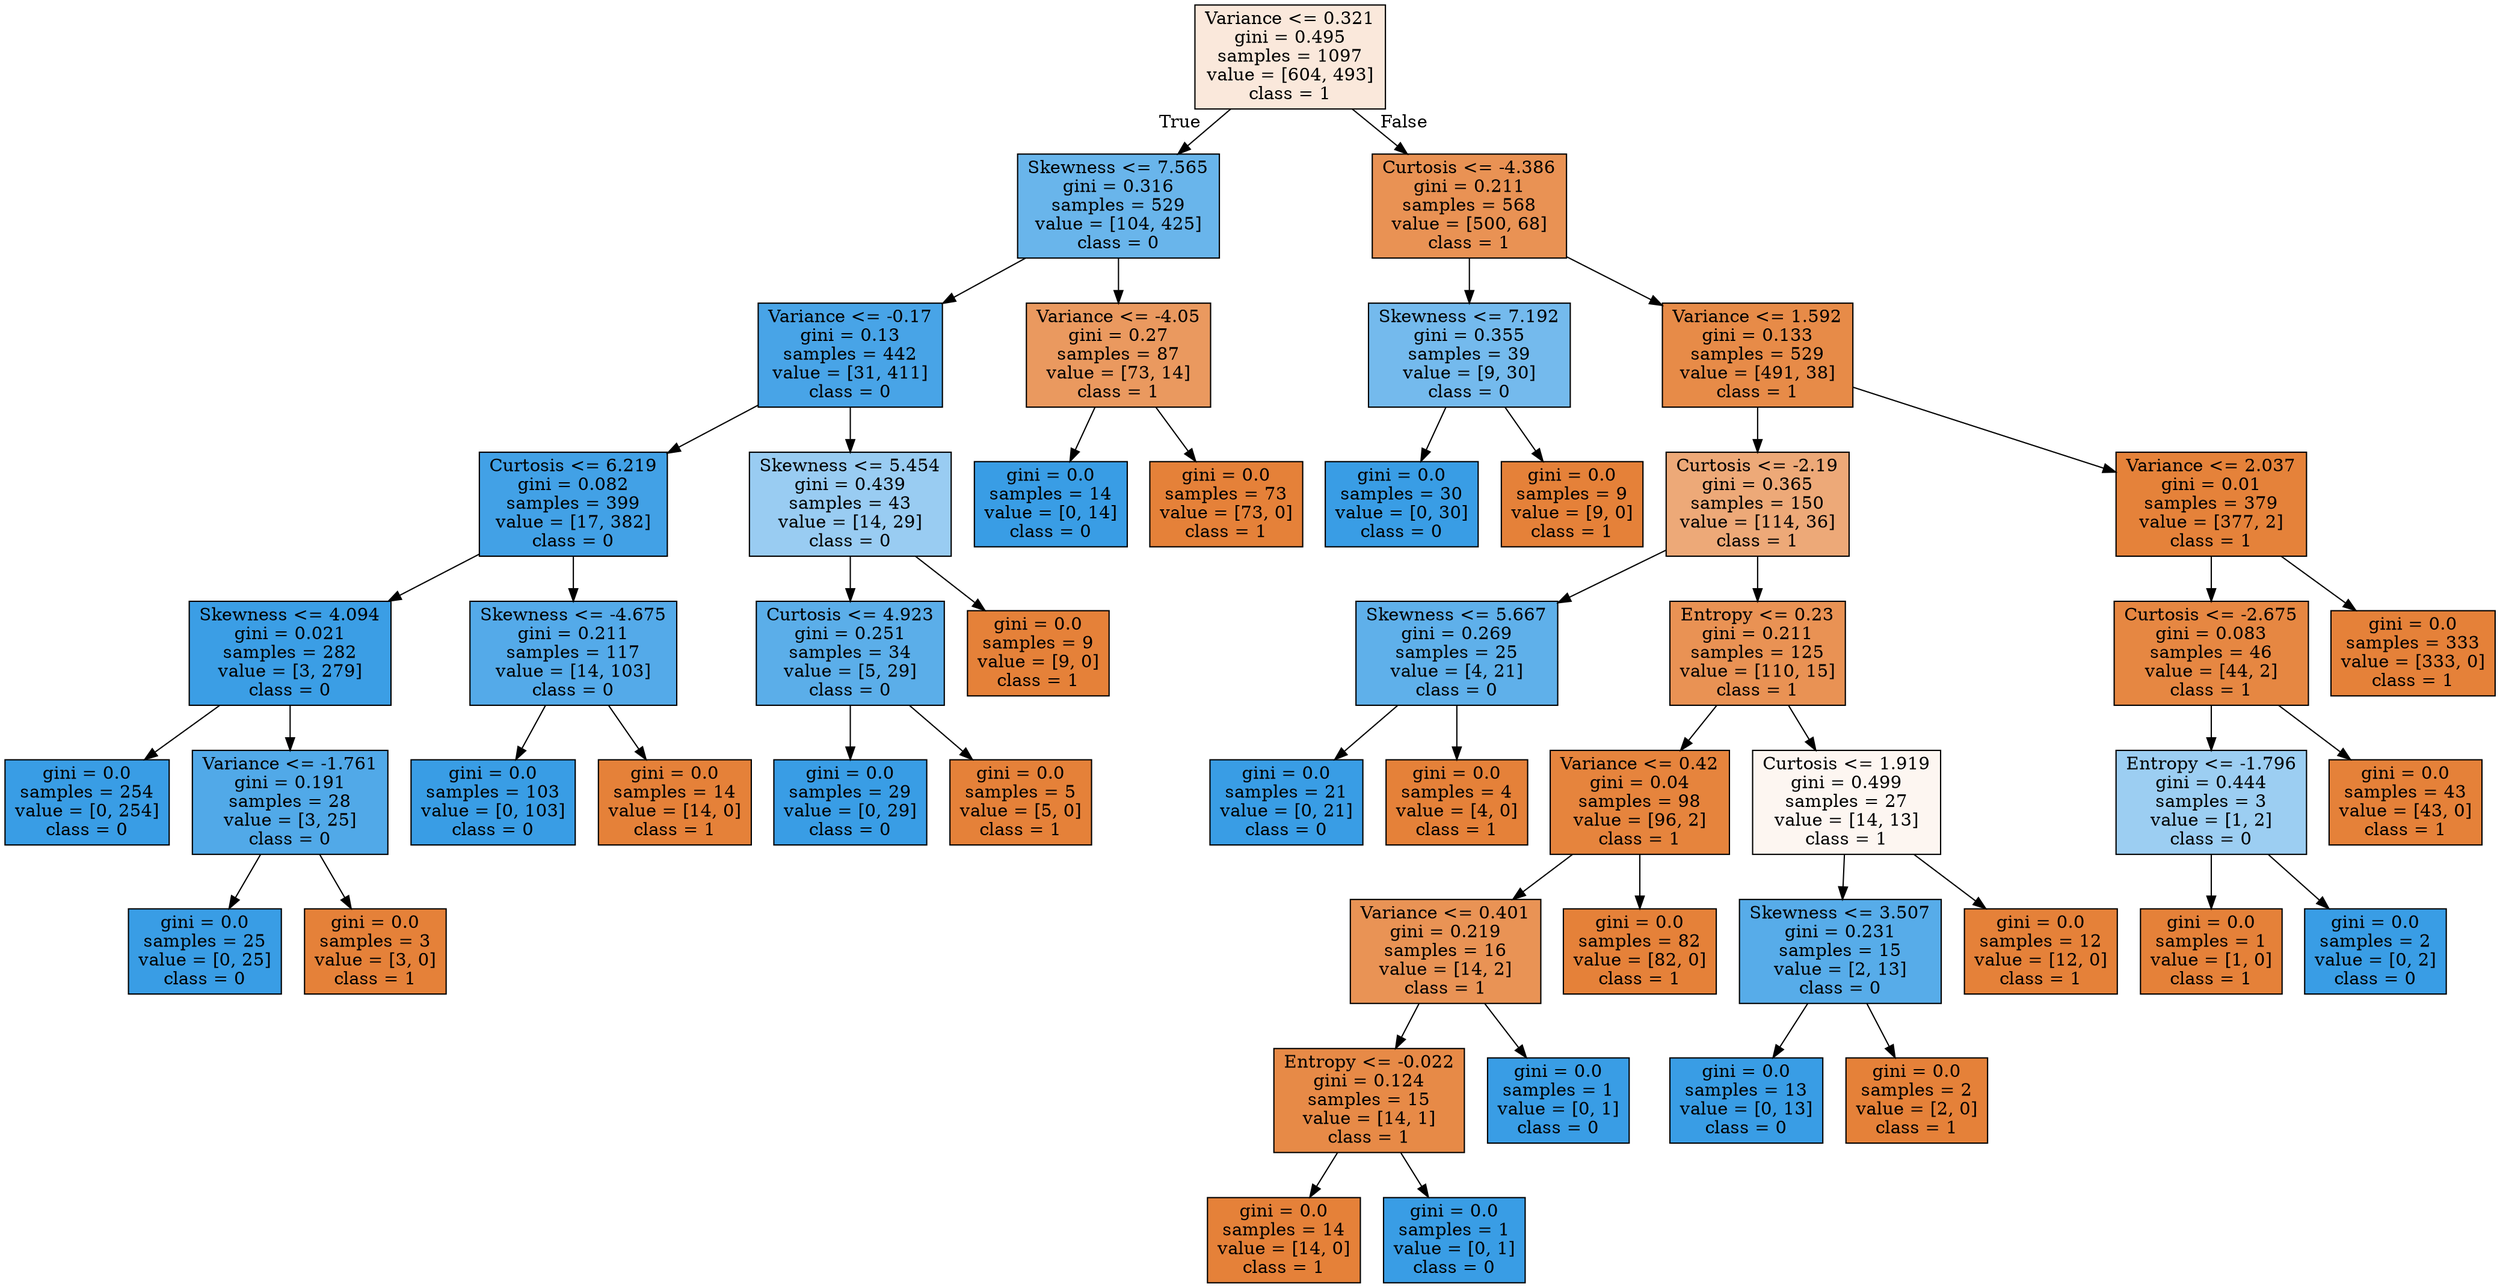 digraph Tree {
node [shape=box, style="filled", color="black"] ;
0 [label="Variance <= 0.321\ngini = 0.495\nsamples = 1097\nvalue = [604, 493]\nclass = 1", fillcolor="#fae8db"] ;
1 [label="Skewness <= 7.565\ngini = 0.316\nsamples = 529\nvalue = [104, 425]\nclass = 0", fillcolor="#69b5eb"] ;
0 -> 1 [labeldistance=2.5, labelangle=45, headlabel="True"] ;
2 [label="Variance <= -0.17\ngini = 0.13\nsamples = 442\nvalue = [31, 411]\nclass = 0", fillcolor="#48a4e7"] ;
1 -> 2 ;
3 [label="Curtosis <= 6.219\ngini = 0.082\nsamples = 399\nvalue = [17, 382]\nclass = 0", fillcolor="#42a1e6"] ;
2 -> 3 ;
4 [label="Skewness <= 4.094\ngini = 0.021\nsamples = 282\nvalue = [3, 279]\nclass = 0", fillcolor="#3b9ee5"] ;
3 -> 4 ;
5 [label="gini = 0.0\nsamples = 254\nvalue = [0, 254]\nclass = 0", fillcolor="#399de5"] ;
4 -> 5 ;
6 [label="Variance <= -1.761\ngini = 0.191\nsamples = 28\nvalue = [3, 25]\nclass = 0", fillcolor="#51a9e8"] ;
4 -> 6 ;
7 [label="gini = 0.0\nsamples = 25\nvalue = [0, 25]\nclass = 0", fillcolor="#399de5"] ;
6 -> 7 ;
8 [label="gini = 0.0\nsamples = 3\nvalue = [3, 0]\nclass = 1", fillcolor="#e58139"] ;
6 -> 8 ;
9 [label="Skewness <= -4.675\ngini = 0.211\nsamples = 117\nvalue = [14, 103]\nclass = 0", fillcolor="#54aae9"] ;
3 -> 9 ;
10 [label="gini = 0.0\nsamples = 103\nvalue = [0, 103]\nclass = 0", fillcolor="#399de5"] ;
9 -> 10 ;
11 [label="gini = 0.0\nsamples = 14\nvalue = [14, 0]\nclass = 1", fillcolor="#e58139"] ;
9 -> 11 ;
12 [label="Skewness <= 5.454\ngini = 0.439\nsamples = 43\nvalue = [14, 29]\nclass = 0", fillcolor="#99ccf2"] ;
2 -> 12 ;
13 [label="Curtosis <= 4.923\ngini = 0.251\nsamples = 34\nvalue = [5, 29]\nclass = 0", fillcolor="#5baee9"] ;
12 -> 13 ;
14 [label="gini = 0.0\nsamples = 29\nvalue = [0, 29]\nclass = 0", fillcolor="#399de5"] ;
13 -> 14 ;
15 [label="gini = 0.0\nsamples = 5\nvalue = [5, 0]\nclass = 1", fillcolor="#e58139"] ;
13 -> 15 ;
16 [label="gini = 0.0\nsamples = 9\nvalue = [9, 0]\nclass = 1", fillcolor="#e58139"] ;
12 -> 16 ;
17 [label="Variance <= -4.05\ngini = 0.27\nsamples = 87\nvalue = [73, 14]\nclass = 1", fillcolor="#ea995f"] ;
1 -> 17 ;
18 [label="gini = 0.0\nsamples = 14\nvalue = [0, 14]\nclass = 0", fillcolor="#399de5"] ;
17 -> 18 ;
19 [label="gini = 0.0\nsamples = 73\nvalue = [73, 0]\nclass = 1", fillcolor="#e58139"] ;
17 -> 19 ;
20 [label="Curtosis <= -4.386\ngini = 0.211\nsamples = 568\nvalue = [500, 68]\nclass = 1", fillcolor="#e99254"] ;
0 -> 20 [labeldistance=2.5, labelangle=-45, headlabel="False"] ;
21 [label="Skewness <= 7.192\ngini = 0.355\nsamples = 39\nvalue = [9, 30]\nclass = 0", fillcolor="#74baed"] ;
20 -> 21 ;
22 [label="gini = 0.0\nsamples = 30\nvalue = [0, 30]\nclass = 0", fillcolor="#399de5"] ;
21 -> 22 ;
23 [label="gini = 0.0\nsamples = 9\nvalue = [9, 0]\nclass = 1", fillcolor="#e58139"] ;
21 -> 23 ;
24 [label="Variance <= 1.592\ngini = 0.133\nsamples = 529\nvalue = [491, 38]\nclass = 1", fillcolor="#e78b48"] ;
20 -> 24 ;
25 [label="Curtosis <= -2.19\ngini = 0.365\nsamples = 150\nvalue = [114, 36]\nclass = 1", fillcolor="#eda978"] ;
24 -> 25 ;
26 [label="Skewness <= 5.667\ngini = 0.269\nsamples = 25\nvalue = [4, 21]\nclass = 0", fillcolor="#5fb0ea"] ;
25 -> 26 ;
27 [label="gini = 0.0\nsamples = 21\nvalue = [0, 21]\nclass = 0", fillcolor="#399de5"] ;
26 -> 27 ;
28 [label="gini = 0.0\nsamples = 4\nvalue = [4, 0]\nclass = 1", fillcolor="#e58139"] ;
26 -> 28 ;
29 [label="Entropy <= 0.23\ngini = 0.211\nsamples = 125\nvalue = [110, 15]\nclass = 1", fillcolor="#e99254"] ;
25 -> 29 ;
30 [label="Variance <= 0.42\ngini = 0.04\nsamples = 98\nvalue = [96, 2]\nclass = 1", fillcolor="#e6843d"] ;
29 -> 30 ;
31 [label="Variance <= 0.401\ngini = 0.219\nsamples = 16\nvalue = [14, 2]\nclass = 1", fillcolor="#e99355"] ;
30 -> 31 ;
32 [label="Entropy <= -0.022\ngini = 0.124\nsamples = 15\nvalue = [14, 1]\nclass = 1", fillcolor="#e78a47"] ;
31 -> 32 ;
33 [label="gini = 0.0\nsamples = 14\nvalue = [14, 0]\nclass = 1", fillcolor="#e58139"] ;
32 -> 33 ;
34 [label="gini = 0.0\nsamples = 1\nvalue = [0, 1]\nclass = 0", fillcolor="#399de5"] ;
32 -> 34 ;
35 [label="gini = 0.0\nsamples = 1\nvalue = [0, 1]\nclass = 0", fillcolor="#399de5"] ;
31 -> 35 ;
36 [label="gini = 0.0\nsamples = 82\nvalue = [82, 0]\nclass = 1", fillcolor="#e58139"] ;
30 -> 36 ;
37 [label="Curtosis <= 1.919\ngini = 0.499\nsamples = 27\nvalue = [14, 13]\nclass = 1", fillcolor="#fdf6f1"] ;
29 -> 37 ;
38 [label="Skewness <= 3.507\ngini = 0.231\nsamples = 15\nvalue = [2, 13]\nclass = 0", fillcolor="#57ace9"] ;
37 -> 38 ;
39 [label="gini = 0.0\nsamples = 13\nvalue = [0, 13]\nclass = 0", fillcolor="#399de5"] ;
38 -> 39 ;
40 [label="gini = 0.0\nsamples = 2\nvalue = [2, 0]\nclass = 1", fillcolor="#e58139"] ;
38 -> 40 ;
41 [label="gini = 0.0\nsamples = 12\nvalue = [12, 0]\nclass = 1", fillcolor="#e58139"] ;
37 -> 41 ;
42 [label="Variance <= 2.037\ngini = 0.01\nsamples = 379\nvalue = [377, 2]\nclass = 1", fillcolor="#e5823a"] ;
24 -> 42 ;
43 [label="Curtosis <= -2.675\ngini = 0.083\nsamples = 46\nvalue = [44, 2]\nclass = 1", fillcolor="#e68742"] ;
42 -> 43 ;
44 [label="Entropy <= -1.796\ngini = 0.444\nsamples = 3\nvalue = [1, 2]\nclass = 0", fillcolor="#9ccef2"] ;
43 -> 44 ;
45 [label="gini = 0.0\nsamples = 1\nvalue = [1, 0]\nclass = 1", fillcolor="#e58139"] ;
44 -> 45 ;
46 [label="gini = 0.0\nsamples = 2\nvalue = [0, 2]\nclass = 0", fillcolor="#399de5"] ;
44 -> 46 ;
47 [label="gini = 0.0\nsamples = 43\nvalue = [43, 0]\nclass = 1", fillcolor="#e58139"] ;
43 -> 47 ;
48 [label="gini = 0.0\nsamples = 333\nvalue = [333, 0]\nclass = 1", fillcolor="#e58139"] ;
42 -> 48 ;
}